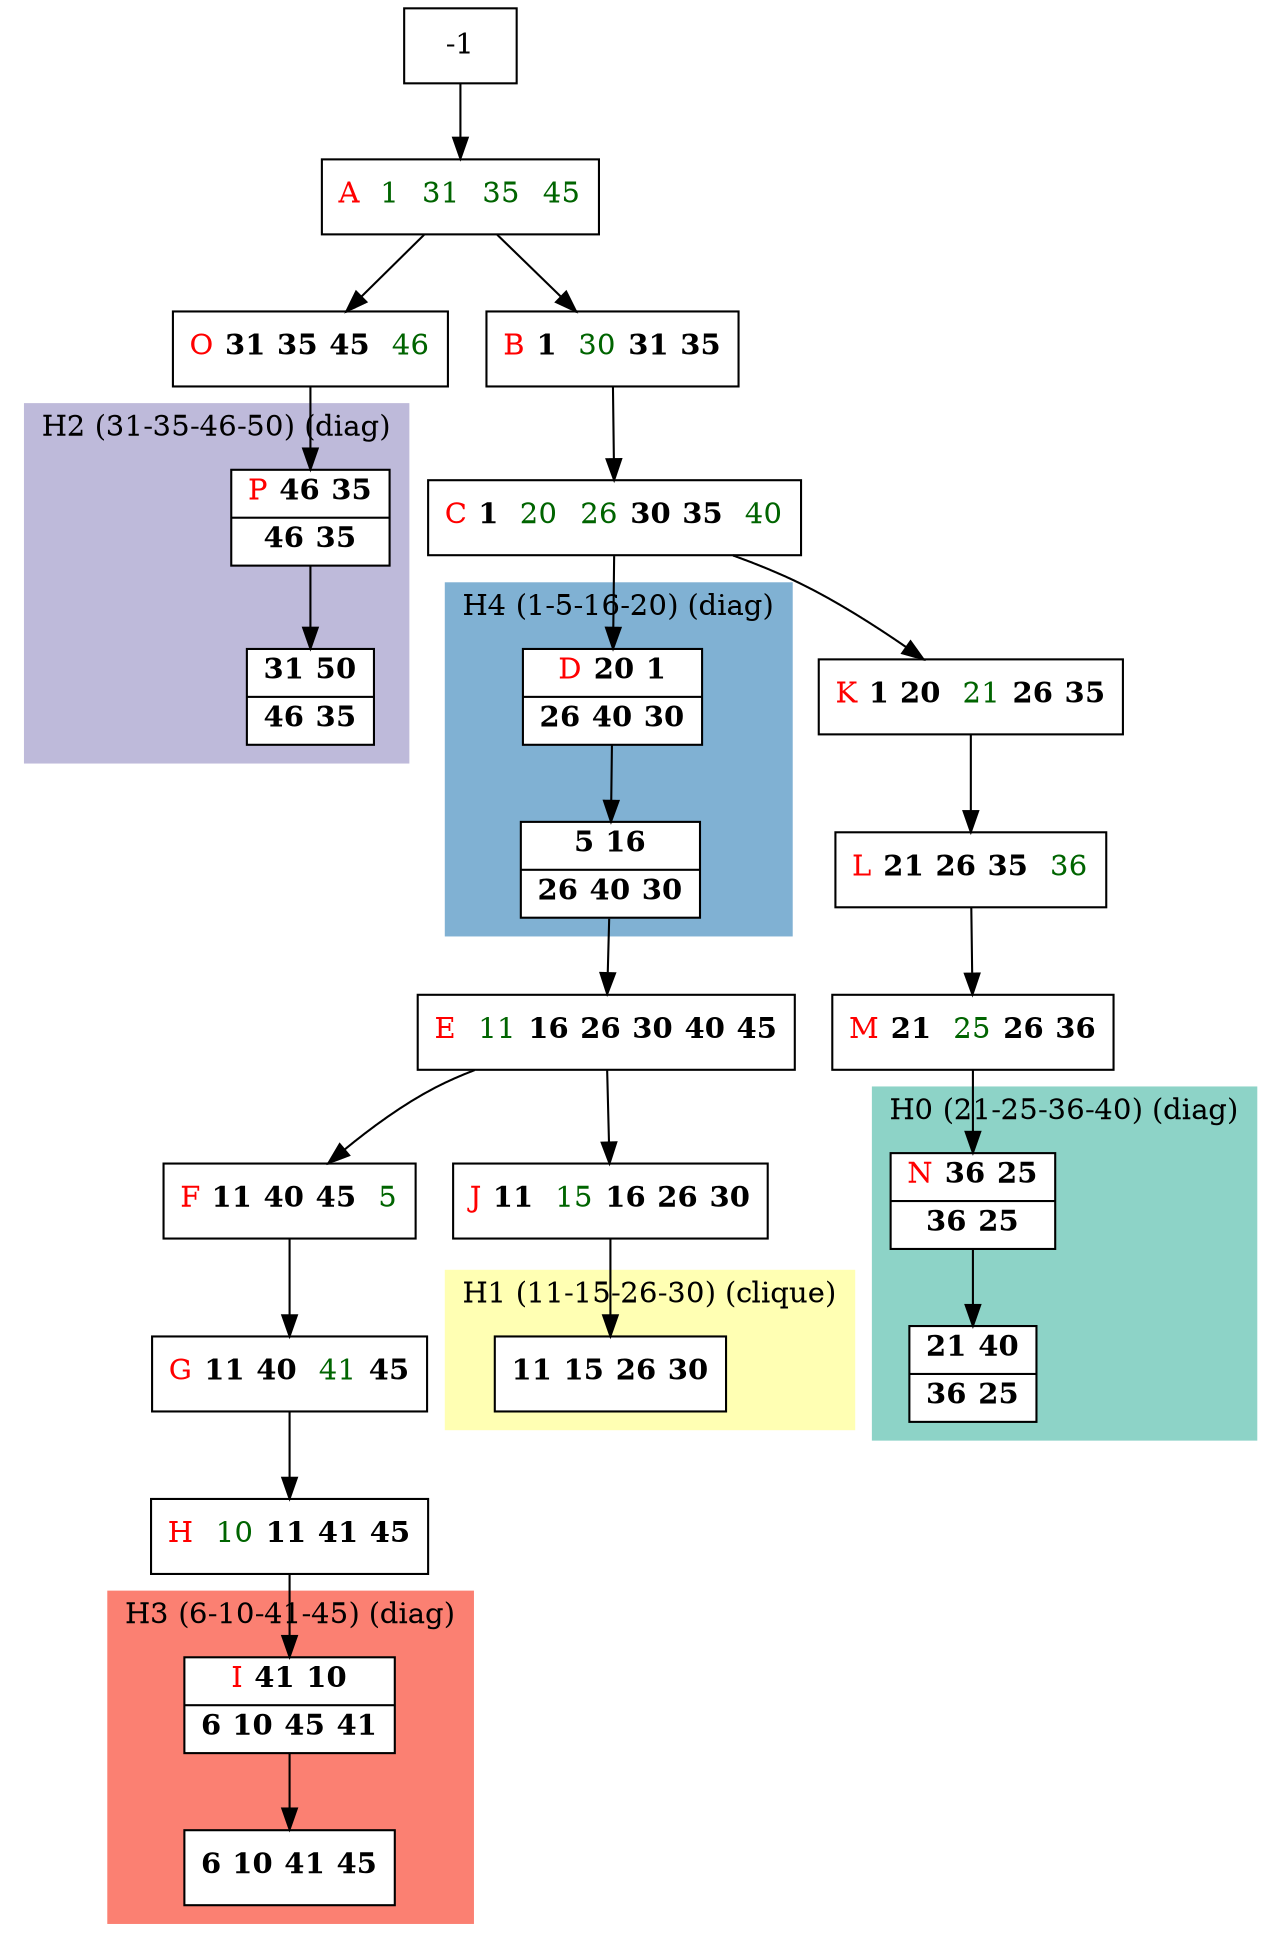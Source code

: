 digraph G {
    node [shape=box];
    subgraph cluster0 {
        node [style=filled,fillcolor=white];
        labeljust="l";
        style=filled;
        color="#8DD3C7";
        H0_0 -> H0_5;
        label="H0 (21-25-36-40) (diag)";
    }
    subgraph cluster1 {
        node [style=filled,fillcolor=white];
        labeljust="l";
        style=filled;
        color="#FFFFB3";
        H1_0;
        label="H1 (11-15-26-30) (clique)";
    }
    subgraph cluster2 {
        node [style=filled,fillcolor=white];
        labeljust="l";
        style=filled;
        color="#BEBADA";
        H2_0 -> H2_5;
        label="H2 (31-35-46-50) (diag)";
    }
    subgraph cluster3 {
        node [style=filled,fillcolor=white];
        labeljust="l";
        style=filled;
        color="#FB8072";
        H3_0 -> H3_5;
        label="H3 (6-10-41-45) (diag)";
    }
    subgraph cluster4 {
        node [style=filled,fillcolor=white];
        labeljust="l";
        style=filled;
        color="#80B1D3";
        H4_0 -> H4_7;
        label="H4 (1-5-16-20) (diag)";
    }
     37 [shape=record,label= <{  <FONT COLOR="RED">A</FONT>  <FONT COLOR="DARKGREEN">1</FONT>  <FONT COLOR="DARKGREEN">31</FONT>  <FONT COLOR="DARKGREEN">35</FONT>  <FONT COLOR="DARKGREEN">45</FONT>}> ];
     -1  ->  37;
     36 [shape=record,label= <{  <FONT COLOR="RED">B</FONT> <b>1</b>  <FONT COLOR="DARKGREEN">30</FONT> <b>31</b> <b>35</b>}> ];
     37  ->  36;
     1 [shape=record,label= <{  <FONT COLOR="RED">C</FONT> <b>1</b>  <FONT COLOR="DARKGREEN">20</FONT>  <FONT COLOR="DARKGREEN">26</FONT> <b>30</b> <b>35</b>  <FONT COLOR="DARKGREEN">40</FONT>}> ];
     36  ->  1;
     H4_0 [shape=record,label= <{  <FONT COLOR="RED">D</FONT> <b>20</b> <b>1</b>|  <b>26</b> <b>40</b> <b>30</b>}> ];
     1  ->  H4_0;
     H4_7 [shape=record,label= <{ <b>5</b> <b>16</b>|  <b>26</b> <b>40</b> <b>30</b>}> ];
     6 [shape=record,label= <{  <FONT COLOR="RED">E</FONT>  <FONT COLOR="DARKGREEN">11</FONT> <b>16</b> <b>26</b> <b>30</b> <b>40</b> <b>45</b>}> ];
     H4_7  ->  6;
     7 [shape=record,label= <{  <FONT COLOR="RED">F</FONT> <b>11</b> <b>40</b> <b>45</b>  <FONT COLOR="DARKGREEN">5</FONT>}> ];
     6  ->  7;
     10 [shape=record,label= <{  <FONT COLOR="RED">G</FONT> <b>11</b> <b>40</b>  <FONT COLOR="DARKGREEN">41</FONT> <b>45</b>}> ];
     7  ->  10;
     11 [shape=record,label= <{  <FONT COLOR="RED">H</FONT>  <FONT COLOR="DARKGREEN">10</FONT> <b>11</b> <b>41</b> <b>45</b>}> ];
     10  ->  11;
     H3_0 [shape=record,label= <{  <FONT COLOR="RED">I</FONT> <b>41</b> <b>10</b>|  <b>6</b> <b>10</b> <b>45</b> <b>41</b>}> ];
     11  ->  H3_0;
     H3_5 [shape=record,label= <{ <b>6</b> <b>10</b> <b>41</b> <b>45</b>}> ];
     16 [shape=record,label= <{  <FONT COLOR="RED">J</FONT> <b>11</b>  <FONT COLOR="DARKGREEN">15</FONT> <b>16</b> <b>26</b> <b>30</b>}> ];
     6  ->  16;
     H1_0 [shape=record,label= <{ <b>11</b> <b>15</b> <b>26</b> <b>30</b>}> ];
     16  ->  H1_0;
     26 [shape=record,label= <{  <FONT COLOR="RED">K</FONT> <b>1</b> <b>20</b>  <FONT COLOR="DARKGREEN">21</FONT> <b>26</b> <b>35</b>}> ];
     1  ->  26;
     28 [shape=record,label= <{  <FONT COLOR="RED">L</FONT> <b>21</b> <b>26</b> <b>35</b>  <FONT COLOR="DARKGREEN">36</FONT>}> ];
     26  ->  28;
     29 [shape=record,label= <{  <FONT COLOR="RED">M</FONT> <b>21</b>  <FONT COLOR="DARKGREEN">25</FONT> <b>26</b> <b>36</b>}> ];
     28  ->  29;
     H0_0 [shape=record,label= <{  <FONT COLOR="RED">N</FONT> <b>36</b> <b>25</b>|  <b>36</b> <b>25</b>}> ];
     29  ->  H0_0;
     H0_5 [shape=record,label= <{ <b>21</b> <b>40</b>|  <b>36</b> <b>25</b>}> ];
     38 [shape=record,label= <{  <FONT COLOR="RED">O</FONT> <b>31</b> <b>35</b> <b>45</b>  <FONT COLOR="DARKGREEN">46</FONT>}> ];
     37  ->  38;
     H2_0 [shape=record,label= <{  <FONT COLOR="RED">P</FONT> <b>46</b> <b>35</b>|  <b>46</b> <b>35</b>}> ];
     38  ->  H2_0;
     H2_5 [shape=record,label= <{ <b>31</b> <b>50</b>|  <b>46</b> <b>35</b>}> ];
}
